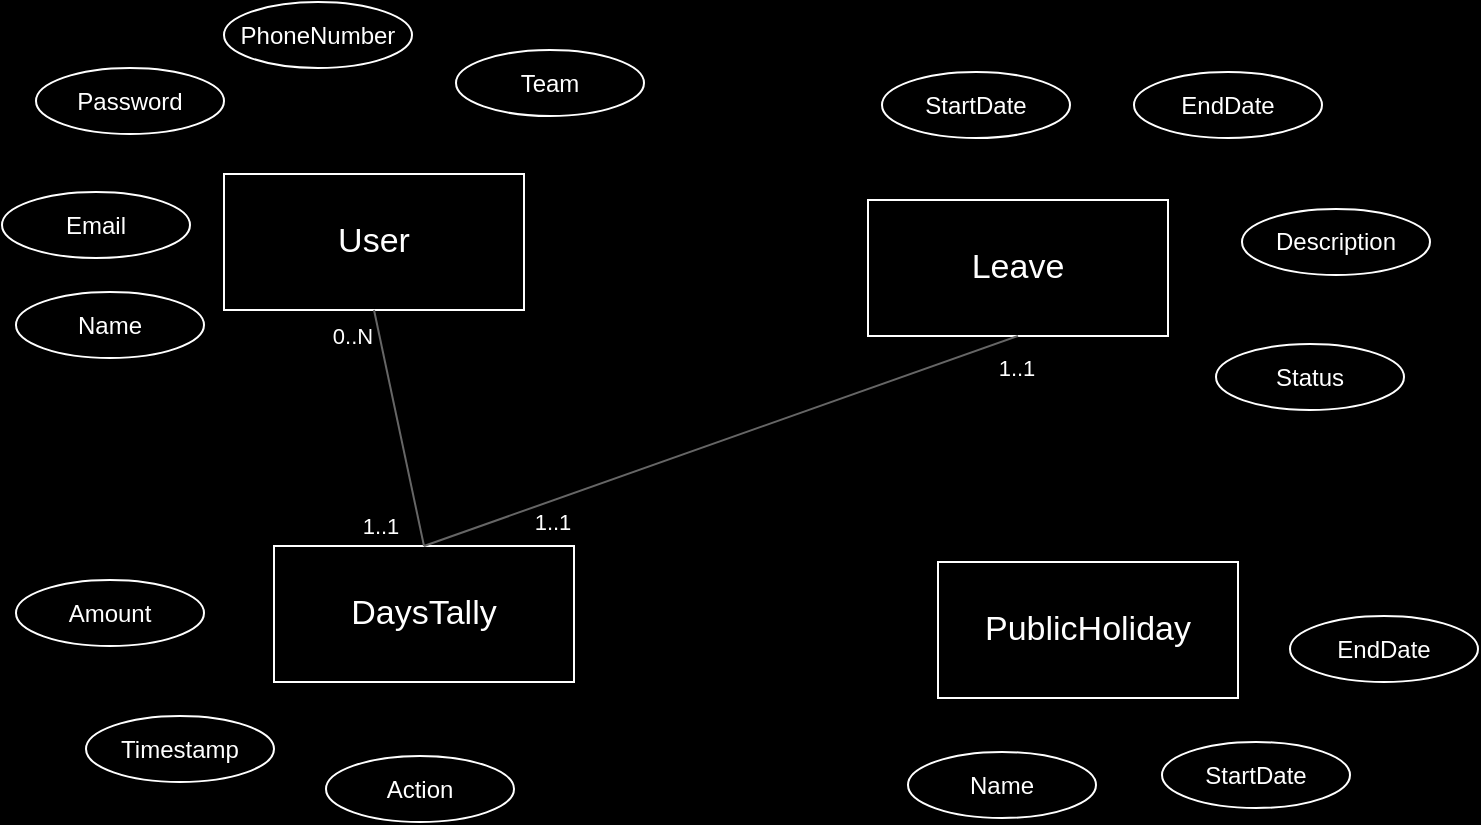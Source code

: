 <mxfile version="22.1.18" type="device">
  <diagram name="Page-1" id="gf1xYpj-7bpnOPS9GNN-">
    <mxGraphModel dx="1061" dy="540" grid="0" gridSize="10" guides="1" tooltips="1" connect="1" arrows="1" fold="1" page="1" pageScale="1" pageWidth="850" pageHeight="1100" background="#000000" math="0" shadow="0">
      <root>
        <mxCell id="0" />
        <mxCell id="1" parent="0" />
        <mxCell id="uej0lvWrv-siCIMcTND6-4" value="&lt;font style=&quot;font-size: 17px;&quot;&gt;DaysTally&lt;/font&gt;" style="rounded=0;whiteSpace=wrap;html=1;fillColor=none;strokeColor=#FFFFFF;labelBackgroundColor=none;fontColor=#FFFFFF;" vertex="1" parent="1">
          <mxGeometry x="173" y="316" width="150" height="68" as="geometry" />
        </mxCell>
        <mxCell id="uej0lvWrv-siCIMcTND6-5" value="&lt;font style=&quot;font-size: 17px;&quot;&gt;User&lt;/font&gt;" style="rounded=0;whiteSpace=wrap;html=1;fillColor=none;strokeColor=#FFFFFF;labelBackgroundColor=none;fontColor=#FFFFFF;" vertex="1" parent="1">
          <mxGeometry x="148" y="130" width="150" height="68" as="geometry" />
        </mxCell>
        <mxCell id="uej0lvWrv-siCIMcTND6-6" value="&lt;font style=&quot;font-size: 17px;&quot;&gt;Leave&lt;/font&gt;" style="rounded=0;whiteSpace=wrap;html=1;fillColor=none;strokeColor=#FFFFFF;labelBackgroundColor=none;fontColor=#FFFFFF;" vertex="1" parent="1">
          <mxGeometry x="470" y="143" width="150" height="68" as="geometry" />
        </mxCell>
        <mxCell id="uej0lvWrv-siCIMcTND6-7" value="&lt;font style=&quot;font-size: 17px;&quot;&gt;PublicHoliday&lt;br&gt;&lt;/font&gt;" style="rounded=0;whiteSpace=wrap;html=1;fillColor=none;strokeColor=#FFFFFF;labelBackgroundColor=none;fontColor=#FFFFFF;" vertex="1" parent="1">
          <mxGeometry x="505" y="324" width="150" height="68" as="geometry" />
        </mxCell>
        <mxCell id="uej0lvWrv-siCIMcTND6-9" value="" style="endArrow=none;html=1;rounded=0;entryX=0.5;entryY=1;entryDx=0;entryDy=0;exitX=0.5;exitY=0;exitDx=0;exitDy=0;fillColor=#f5f5f5;strokeColor=#666666;" edge="1" parent="1" source="uej0lvWrv-siCIMcTND6-4" target="uej0lvWrv-siCIMcTND6-5">
          <mxGeometry width="50" height="50" relative="1" as="geometry">
            <mxPoint x="443" y="351" as="sourcePoint" />
            <mxPoint x="493" y="301" as="targetPoint" />
          </mxGeometry>
        </mxCell>
        <mxCell id="uej0lvWrv-siCIMcTND6-52" value="0.&lt;font&gt;.&lt;/font&gt;N" style="edgeLabel;html=1;align=center;verticalAlign=middle;resizable=0;points=[];labelBackgroundColor=none;fontColor=#FFFFFF;" vertex="1" connectable="0" parent="uej0lvWrv-siCIMcTND6-9">
          <mxGeometry x="0.815" relative="1" as="geometry">
            <mxPoint x="-14" y="2" as="offset" />
          </mxGeometry>
        </mxCell>
        <mxCell id="uej0lvWrv-siCIMcTND6-11" value="" style="endArrow=none;html=1;rounded=0;entryX=0.5;entryY=1;entryDx=0;entryDy=0;exitX=0.5;exitY=0;exitDx=0;exitDy=0;fillColor=#f5f5f5;strokeColor=#666666;" edge="1" parent="1" source="uej0lvWrv-siCIMcTND6-4" target="uej0lvWrv-siCIMcTND6-6">
          <mxGeometry width="50" height="50" relative="1" as="geometry">
            <mxPoint x="401" y="305" as="sourcePoint" />
            <mxPoint x="376" y="187" as="targetPoint" />
          </mxGeometry>
        </mxCell>
        <object label="Name" id="uej0lvWrv-siCIMcTND6-22">
          <mxCell style="ellipse;whiteSpace=wrap;html=1;fillColor=none;strokeColor=#FFFFFF;fontColor=#FFFFFF;" vertex="1" parent="1">
            <mxGeometry x="44" y="189" width="94" height="33" as="geometry" />
          </mxCell>
        </object>
        <object label="Email" id="uej0lvWrv-siCIMcTND6-36">
          <mxCell style="ellipse;whiteSpace=wrap;html=1;fillColor=none;strokeColor=#FFFFFF;fontColor=#FFFFFF;" vertex="1" parent="1">
            <mxGeometry x="37" y="139" width="94" height="33" as="geometry" />
          </mxCell>
        </object>
        <object label="PhoneNumber" id="uej0lvWrv-siCIMcTND6-37">
          <mxCell style="ellipse;whiteSpace=wrap;html=1;fillColor=none;strokeColor=#FFFFFF;fontColor=#FFFFFF;" vertex="1" parent="1">
            <mxGeometry x="148" y="44" width="94" height="33" as="geometry" />
          </mxCell>
        </object>
        <object label="Password" id="uej0lvWrv-siCIMcTND6-38">
          <mxCell style="ellipse;whiteSpace=wrap;html=1;fillColor=none;strokeColor=#FFFFFF;fontColor=#FFFFFF;" vertex="1" parent="1">
            <mxGeometry x="54" y="77" width="94" height="33" as="geometry" />
          </mxCell>
        </object>
        <object label="Team" id="uej0lvWrv-siCIMcTND6-40">
          <mxCell style="ellipse;whiteSpace=wrap;html=1;fillColor=none;strokeColor=#FFFFFF;fontColor=#FFFFFF;" vertex="1" parent="1">
            <mxGeometry x="264" y="68" width="94" height="33" as="geometry" />
          </mxCell>
        </object>
        <object label="Amount" id="uej0lvWrv-siCIMcTND6-41">
          <mxCell style="ellipse;whiteSpace=wrap;html=1;fillColor=none;strokeColor=#FFFFFF;fontColor=#FFFFFF;" vertex="1" parent="1">
            <mxGeometry x="44" y="333" width="94" height="33" as="geometry" />
          </mxCell>
        </object>
        <object label="Timestamp" id="uej0lvWrv-siCIMcTND6-42">
          <mxCell style="ellipse;whiteSpace=wrap;html=1;fillColor=none;strokeColor=#FFFFFF;fontColor=#FFFFFF;" vertex="1" parent="1">
            <mxGeometry x="79" y="401" width="94" height="33" as="geometry" />
          </mxCell>
        </object>
        <object label="Action" id="uej0lvWrv-siCIMcTND6-43">
          <mxCell style="ellipse;whiteSpace=wrap;html=1;fillColor=none;strokeColor=#FFFFFF;fontColor=#FFFFFF;" vertex="1" parent="1">
            <mxGeometry x="199" y="421" width="94" height="33" as="geometry" />
          </mxCell>
        </object>
        <object label="EndDate" id="uej0lvWrv-siCIMcTND6-44">
          <mxCell style="ellipse;whiteSpace=wrap;html=1;fillColor=none;strokeColor=#FFFFFF;fontColor=#FFFFFF;" vertex="1" parent="1">
            <mxGeometry x="603" y="79" width="94" height="33" as="geometry" />
          </mxCell>
        </object>
        <object label="StartDate" id="uej0lvWrv-siCIMcTND6-45">
          <mxCell style="ellipse;whiteSpace=wrap;html=1;fillColor=none;strokeColor=#FFFFFF;fontColor=#FFFFFF;" vertex="1" parent="1">
            <mxGeometry x="477" y="79" width="94" height="33" as="geometry" />
          </mxCell>
        </object>
        <object label="Status" id="uej0lvWrv-siCIMcTND6-46">
          <mxCell style="ellipse;whiteSpace=wrap;html=1;fillColor=none;strokeColor=#FFFFFF;fontColor=#FFFFFF;" vertex="1" parent="1">
            <mxGeometry x="644" y="215" width="94" height="33" as="geometry" />
          </mxCell>
        </object>
        <object label="Description" id="uej0lvWrv-siCIMcTND6-47">
          <mxCell style="ellipse;whiteSpace=wrap;html=1;fillColor=none;strokeColor=#FFFFFF;fontColor=#FFFFFF;" vertex="1" parent="1">
            <mxGeometry x="657" y="147.5" width="94" height="33" as="geometry" />
          </mxCell>
        </object>
        <object label="EndDate" id="uej0lvWrv-siCIMcTND6-48">
          <mxCell style="ellipse;whiteSpace=wrap;html=1;fillColor=none;strokeColor=#FFFFFF;fontColor=#FFFFFF;" vertex="1" parent="1">
            <mxGeometry x="681" y="351" width="94" height="33" as="geometry" />
          </mxCell>
        </object>
        <object label="StartDate" id="uej0lvWrv-siCIMcTND6-49">
          <mxCell style="ellipse;whiteSpace=wrap;html=1;fillColor=none;strokeColor=#FFFFFF;fontColor=#FFFFFF;" vertex="1" parent="1">
            <mxGeometry x="617" y="414" width="94" height="33" as="geometry" />
          </mxCell>
        </object>
        <object label="Name" id="uej0lvWrv-siCIMcTND6-50">
          <mxCell style="ellipse;whiteSpace=wrap;html=1;fillColor=none;strokeColor=#FFFFFF;fontColor=#FFFFFF;" vertex="1" parent="1">
            <mxGeometry x="490" y="419" width="94" height="33" as="geometry" />
          </mxCell>
        </object>
        <mxCell id="uej0lvWrv-siCIMcTND6-53" value="1..1" style="edgeLabel;html=1;align=center;verticalAlign=middle;resizable=0;points=[];labelBackgroundColor=none;fontColor=#FFFFFF;" vertex="1" connectable="0" parent="1">
          <mxGeometry x="208.998" y="274.997" as="geometry">
            <mxPoint x="17" y="31" as="offset" />
          </mxGeometry>
        </mxCell>
        <mxCell id="uej0lvWrv-siCIMcTND6-54" value="1..1" style="edgeLabel;html=1;align=center;verticalAlign=middle;resizable=0;points=[];labelBackgroundColor=none;fontColor=#FFFFFF;" vertex="1" connectable="0" parent="1">
          <mxGeometry x="292.998" y="311.997" as="geometry">
            <mxPoint x="19" y="-8" as="offset" />
          </mxGeometry>
        </mxCell>
        <mxCell id="uej0lvWrv-siCIMcTND6-55" value="1..1" style="edgeLabel;html=1;align=center;verticalAlign=middle;resizable=0;points=[];labelBackgroundColor=none;fontColor=#FFFFFF;" vertex="1" connectable="0" parent="1">
          <mxGeometry x="422.998" y="221.997" as="geometry">
            <mxPoint x="121" y="5" as="offset" />
          </mxGeometry>
        </mxCell>
      </root>
    </mxGraphModel>
  </diagram>
</mxfile>
